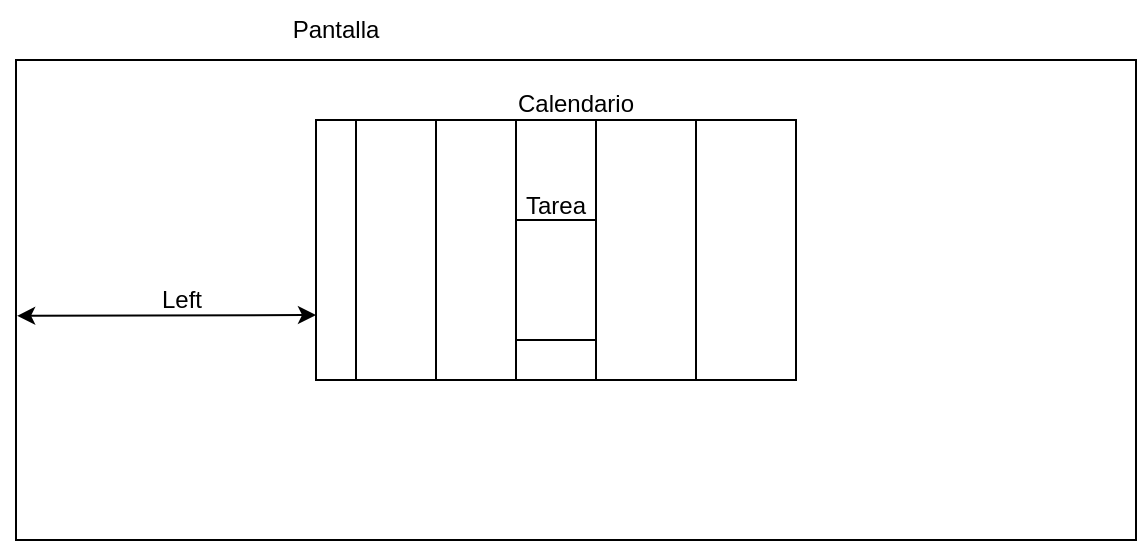 <mxfile>
    <diagram id="DqOChpbMsPFoDYaLT77y" name="Página-1">
        <mxGraphModel dx="633" dy="516" grid="1" gridSize="10" guides="1" tooltips="1" connect="1" arrows="1" fold="1" page="1" pageScale="1" pageWidth="827" pageHeight="1169" math="0" shadow="0">
            <root>
                <mxCell id="0"/>
                <mxCell id="1" parent="0"/>
                <mxCell id="2" value="" style="rounded=0;whiteSpace=wrap;html=1;" vertex="1" parent="1">
                    <mxGeometry x="40" y="110" width="560" height="240" as="geometry"/>
                </mxCell>
                <mxCell id="4" value="Pantalla" style="text;strokeColor=none;align=center;fillColor=none;html=1;verticalAlign=middle;whiteSpace=wrap;rounded=0;" vertex="1" parent="1">
                    <mxGeometry x="170" y="80" width="60" height="30" as="geometry"/>
                </mxCell>
                <mxCell id="5" value="" style="rounded=0;whiteSpace=wrap;html=1;" vertex="1" parent="1">
                    <mxGeometry x="190" y="140" width="240" height="130" as="geometry"/>
                </mxCell>
                <mxCell id="6" value="Calendario" style="text;strokeColor=none;align=center;fillColor=none;html=1;verticalAlign=middle;whiteSpace=wrap;rounded=0;" vertex="1" parent="1">
                    <mxGeometry x="290" y="117" width="60" height="30" as="geometry"/>
                </mxCell>
                <mxCell id="7" value="" style="endArrow=classic;startArrow=classic;html=1;exitX=0.001;exitY=0.533;exitDx=0;exitDy=0;entryX=0;entryY=0.75;entryDx=0;entryDy=0;exitPerimeter=0;" edge="1" parent="1" source="2" target="5">
                    <mxGeometry width="50" height="50" relative="1" as="geometry">
                        <mxPoint x="170" y="290" as="sourcePoint"/>
                        <mxPoint x="120" y="230" as="targetPoint"/>
                    </mxGeometry>
                </mxCell>
                <mxCell id="8" value="Left" style="text;strokeColor=none;align=center;fillColor=none;html=1;verticalAlign=middle;whiteSpace=wrap;rounded=0;" vertex="1" parent="1">
                    <mxGeometry x="93" y="215" width="60" height="30" as="geometry"/>
                </mxCell>
                <mxCell id="9" value="" style="rounded=0;whiteSpace=wrap;html=1;" vertex="1" parent="1">
                    <mxGeometry x="210" y="140" width="40" height="130" as="geometry"/>
                </mxCell>
                <mxCell id="10" value="" style="rounded=0;whiteSpace=wrap;html=1;" vertex="1" parent="1">
                    <mxGeometry x="250" y="140" width="40" height="130" as="geometry"/>
                </mxCell>
                <mxCell id="11" value="" style="rounded=0;whiteSpace=wrap;html=1;" vertex="1" parent="1">
                    <mxGeometry x="330" y="140" width="50" height="130" as="geometry"/>
                </mxCell>
                <mxCell id="12" value="" style="rounded=0;whiteSpace=wrap;html=1;" vertex="1" parent="1">
                    <mxGeometry x="380" y="140" width="50" height="130" as="geometry"/>
                </mxCell>
                <mxCell id="13" value="" style="rounded=0;whiteSpace=wrap;html=1;" vertex="1" parent="1">
                    <mxGeometry x="290" y="140" width="40" height="130" as="geometry"/>
                </mxCell>
                <mxCell id="14" value="" style="rounded=0;whiteSpace=wrap;html=1;" vertex="1" parent="1">
                    <mxGeometry x="290" y="190" width="40" height="60" as="geometry"/>
                </mxCell>
                <mxCell id="15" value="Tarea" style="text;strokeColor=none;align=center;fillColor=none;html=1;verticalAlign=middle;whiteSpace=wrap;rounded=0;" vertex="1" parent="1">
                    <mxGeometry x="280" y="168" width="60" height="30" as="geometry"/>
                </mxCell>
            </root>
        </mxGraphModel>
    </diagram>
</mxfile>